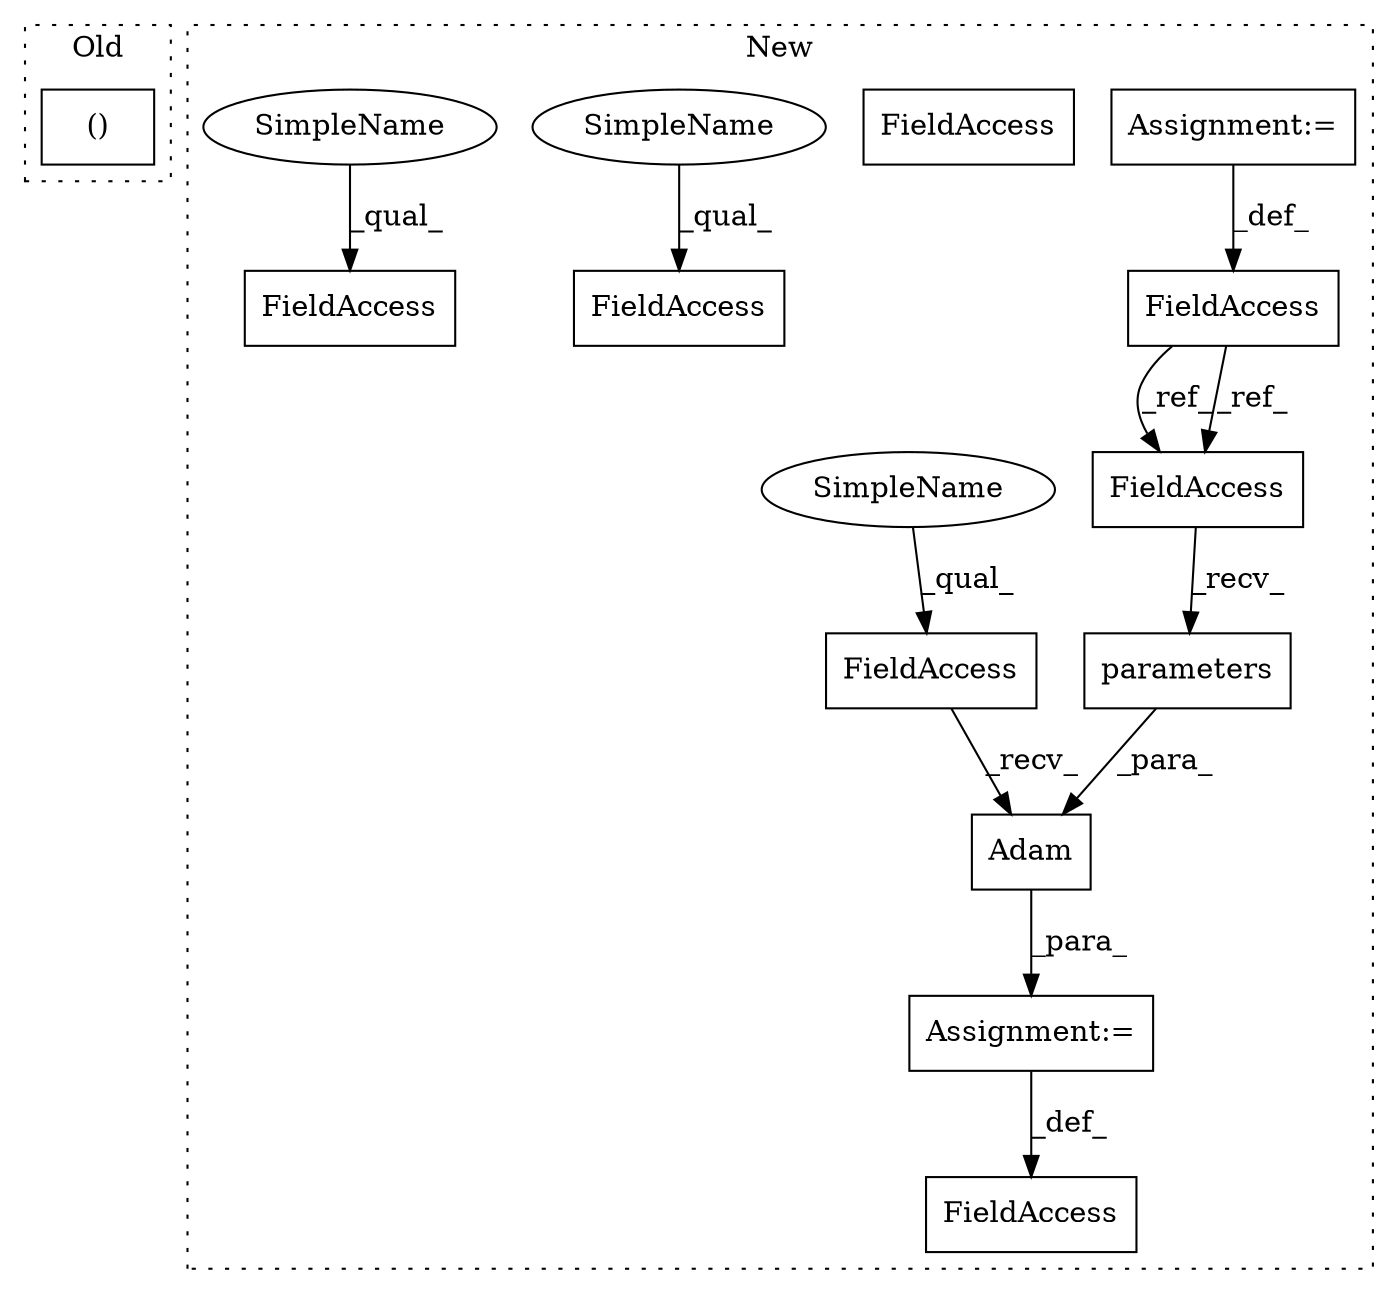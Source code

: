 digraph G {
subgraph cluster0 {
1 [label="()" a="106" s="2127" l="53" shape="box"];
label = "Old";
style="dotted";
}
subgraph cluster1 {
2 [label="Adam" a="32" s="2692,2784" l="5,1" shape="box"];
3 [label="FieldAccess" a="22" s="2680" l="11" shape="box"];
4 [label="Assignment:=" a="7" s="2679" l="1" shape="box"];
5 [label="FieldAccess" a="22" s="2801" l="8" shape="box"];
6 [label="FieldAccess" a="22" s="2670" l="9" shape="box"];
7 [label="Assignment:=" a="7" s="2358" l="1" shape="box"];
8 [label="FieldAccess" a="22" s="2511" l="3" shape="box"];
9 [label="FieldAccess" a="22" s="2729" l="3" shape="box"];
10 [label="parameters" a="32" s="2733" l="12" shape="box"];
11 [label="FieldAccess" a="22" s="2868" l="10" shape="box"];
12 [label="SimpleName" a="42" s="2801" l="5" shape="ellipse"];
13 [label="SimpleName" a="42" s="2680" l="5" shape="ellipse"];
14 [label="SimpleName" a="42" s="2868" l="5" shape="ellipse"];
15 [label="FieldAccess" a="22" s="2729" l="3" shape="box"];
label = "New";
style="dotted";
}
2 -> 4 [label="_para_"];
3 -> 2 [label="_recv_"];
4 -> 6 [label="_def_"];
7 -> 8 [label="_def_"];
8 -> 15 [label="_ref_"];
8 -> 15 [label="_ref_"];
10 -> 2 [label="_para_"];
12 -> 5 [label="_qual_"];
13 -> 3 [label="_qual_"];
14 -> 11 [label="_qual_"];
15 -> 10 [label="_recv_"];
}